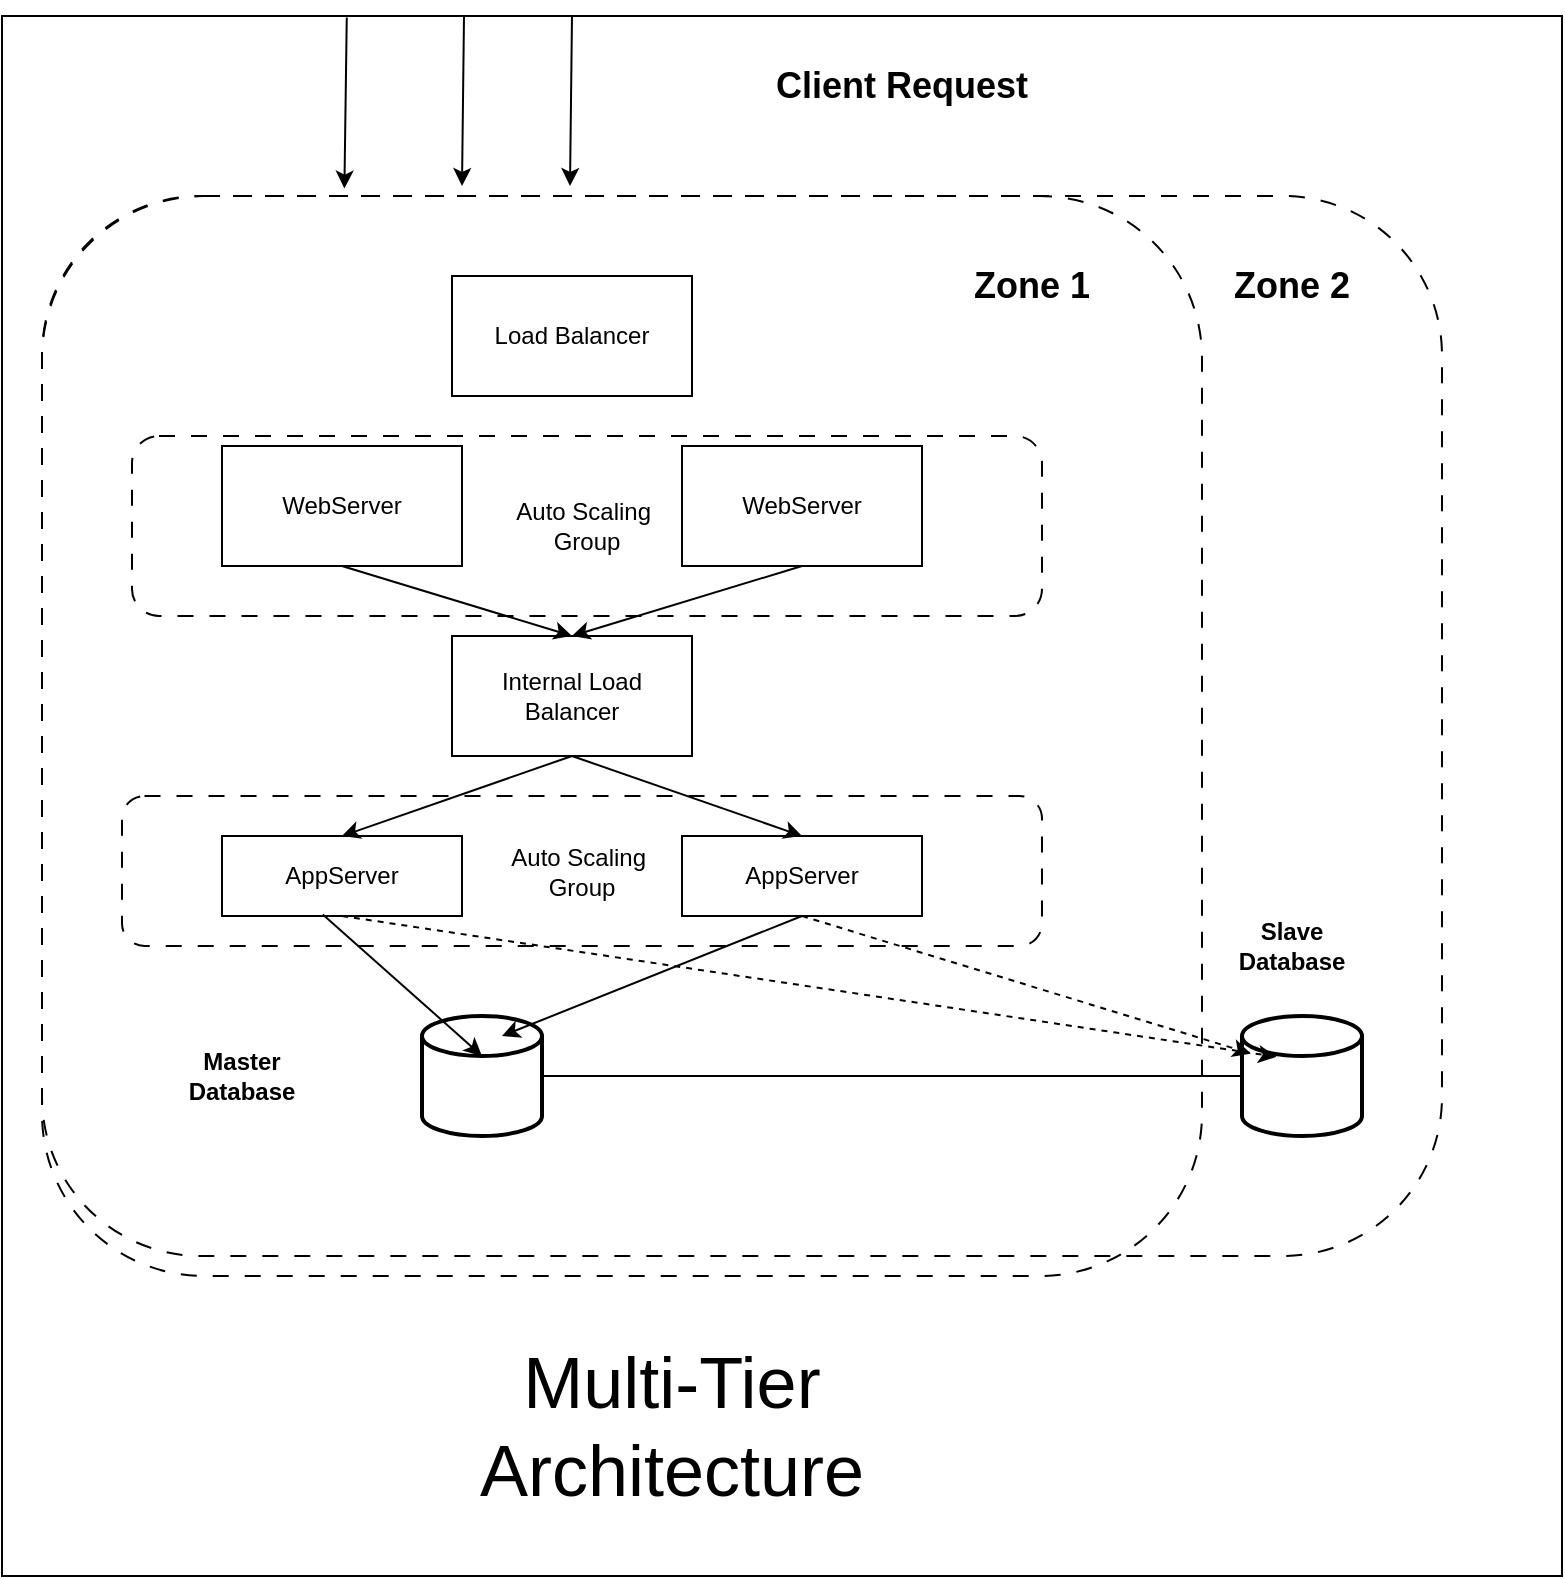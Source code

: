 <mxfile version="23.1.4" type="github">
  <diagram name="Page-1" id="MIyTKA4xxi_dN04De1B3">
    <mxGraphModel dx="1336" dy="1859" grid="1" gridSize="10" guides="1" tooltips="1" connect="1" arrows="1" fold="1" page="1" pageScale="1" pageWidth="850" pageHeight="1100" math="0" shadow="0">
      <root>
        <mxCell id="0" />
        <mxCell id="1" parent="0" />
        <mxCell id="zPS0sBL8yHwCP1qq9GcI-37" value="" style="whiteSpace=wrap;html=1;aspect=fixed;" vertex="1" parent="1">
          <mxGeometry x="140" width="780" height="780" as="geometry" />
        </mxCell>
        <mxCell id="zPS0sBL8yHwCP1qq9GcI-6" value="" style="rounded=1;whiteSpace=wrap;html=1;fillColor=none;dashed=1;dashPattern=8 8;" vertex="1" parent="1">
          <mxGeometry x="160" y="90" width="580" height="540" as="geometry" />
        </mxCell>
        <mxCell id="zPS0sBL8yHwCP1qq9GcI-5" value="&lt;div style=&quot;&quot;&gt;&lt;span style=&quot;background-color: initial;&quot;&gt;Auto Scaling&amp;nbsp;&lt;/span&gt;&lt;/div&gt;&lt;div style=&quot;&quot;&gt;&lt;span style=&quot;background-color: initial;&quot;&gt;Group&lt;/span&gt;&lt;/div&gt;" style="rounded=1;whiteSpace=wrap;html=1;fillColor=none;dashed=1;dashPattern=8 8;align=center;" vertex="1" parent="1">
          <mxGeometry x="205" y="210" width="455" height="90" as="geometry" />
        </mxCell>
        <mxCell id="zPS0sBL8yHwCP1qq9GcI-10" value="&lt;div style=&quot;border-color: var(--border-color);&quot;&gt;Auto Scaling&amp;nbsp;&lt;/div&gt;&lt;div style=&quot;border-color: var(--border-color);&quot;&gt;&lt;span style=&quot;border-color: var(--border-color); background-color: initial;&quot;&gt;Group&lt;/span&gt;&lt;/div&gt;" style="rounded=1;whiteSpace=wrap;html=1;fillColor=none;dashed=1;dashPattern=8 8;" vertex="1" parent="1">
          <mxGeometry x="200" y="390" width="460" height="75" as="geometry" />
        </mxCell>
        <mxCell id="zPS0sBL8yHwCP1qq9GcI-7" value="" style="rounded=1;whiteSpace=wrap;html=1;fillColor=none;dashed=1;dashPattern=8 8;" vertex="1" parent="1">
          <mxGeometry x="160" y="90" width="700" height="530" as="geometry" />
        </mxCell>
        <mxCell id="zPS0sBL8yHwCP1qq9GcI-18" value="" style="endArrow=none;html=1;rounded=0;exitX=1;exitY=0.5;exitDx=0;exitDy=0;exitPerimeter=0;" edge="1" parent="1" source="zPS0sBL8yHwCP1qq9GcI-12" target="zPS0sBL8yHwCP1qq9GcI-13">
          <mxGeometry width="50" height="50" relative="1" as="geometry">
            <mxPoint x="410" y="540" as="sourcePoint" />
            <mxPoint x="460" y="490" as="targetPoint" />
          </mxGeometry>
        </mxCell>
        <mxCell id="zPS0sBL8yHwCP1qq9GcI-1" value="Load Balancer" style="rounded=0;whiteSpace=wrap;html=1;" vertex="1" parent="1">
          <mxGeometry x="365" y="130" width="120" height="60" as="geometry" />
        </mxCell>
        <mxCell id="zPS0sBL8yHwCP1qq9GcI-2" value="Internal Load Balancer" style="rounded=0;whiteSpace=wrap;html=1;" vertex="1" parent="1">
          <mxGeometry x="365" y="310" width="120" height="60" as="geometry" />
        </mxCell>
        <mxCell id="zPS0sBL8yHwCP1qq9GcI-3" value="WebServer" style="rounded=0;whiteSpace=wrap;html=1;" vertex="1" parent="1">
          <mxGeometry x="480" y="215" width="120" height="60" as="geometry" />
        </mxCell>
        <mxCell id="zPS0sBL8yHwCP1qq9GcI-4" value="WebServer" style="rounded=0;whiteSpace=wrap;html=1;" vertex="1" parent="1">
          <mxGeometry x="250" y="215" width="120" height="60" as="geometry" />
        </mxCell>
        <mxCell id="zPS0sBL8yHwCP1qq9GcI-8" value="AppServer" style="rounded=0;whiteSpace=wrap;html=1;" vertex="1" parent="1">
          <mxGeometry x="250" y="410" width="120" height="40" as="geometry" />
        </mxCell>
        <mxCell id="zPS0sBL8yHwCP1qq9GcI-9" value="AppServer" style="rounded=0;whiteSpace=wrap;html=1;" vertex="1" parent="1">
          <mxGeometry x="480" y="410" width="120" height="40" as="geometry" />
        </mxCell>
        <mxCell id="zPS0sBL8yHwCP1qq9GcI-12" value="" style="strokeWidth=2;html=1;shape=mxgraph.flowchart.database;whiteSpace=wrap;" vertex="1" parent="1">
          <mxGeometry x="350" y="500" width="60" height="60" as="geometry" />
        </mxCell>
        <mxCell id="zPS0sBL8yHwCP1qq9GcI-13" value="" style="strokeWidth=2;html=1;shape=mxgraph.flowchart.database;whiteSpace=wrap;" vertex="1" parent="1">
          <mxGeometry x="760" y="500" width="60" height="60" as="geometry" />
        </mxCell>
        <mxCell id="zPS0sBL8yHwCP1qq9GcI-14" value="&lt;b&gt;Master Database&lt;/b&gt;" style="text;html=1;align=center;verticalAlign=middle;whiteSpace=wrap;rounded=0;" vertex="1" parent="1">
          <mxGeometry x="230" y="515" width="60" height="30" as="geometry" />
        </mxCell>
        <mxCell id="zPS0sBL8yHwCP1qq9GcI-15" value="&lt;span&gt;Slave Database&lt;/span&gt;" style="text;html=1;align=center;verticalAlign=middle;whiteSpace=wrap;rounded=0;fontStyle=1" vertex="1" parent="1">
          <mxGeometry x="755" y="450" width="60" height="30" as="geometry" />
        </mxCell>
        <mxCell id="zPS0sBL8yHwCP1qq9GcI-25" value="" style="endArrow=classic;html=1;rounded=0;exitX=0.5;exitY=1;exitDx=0;exitDy=0;entryX=0.5;entryY=0;entryDx=0;entryDy=0;entryPerimeter=0;" edge="1" parent="1" source="zPS0sBL8yHwCP1qq9GcI-9">
          <mxGeometry width="50" height="50" relative="1" as="geometry">
            <mxPoint x="320" y="460" as="sourcePoint" />
            <mxPoint x="390" y="510" as="targetPoint" />
            <Array as="points" />
          </mxGeometry>
        </mxCell>
        <mxCell id="zPS0sBL8yHwCP1qq9GcI-28" value="" style="endArrow=classic;html=1;rounded=0;exitX=0.42;exitY=0.98;exitDx=0;exitDy=0;entryX=0.5;entryY=0.333;entryDx=0;entryDy=0;entryPerimeter=0;exitPerimeter=0;" edge="1" parent="1" source="zPS0sBL8yHwCP1qq9GcI-8" target="zPS0sBL8yHwCP1qq9GcI-12">
          <mxGeometry width="50" height="50" relative="1" as="geometry">
            <mxPoint x="550" y="460" as="sourcePoint" />
            <mxPoint x="400" y="520" as="targetPoint" />
            <Array as="points" />
          </mxGeometry>
        </mxCell>
        <mxCell id="zPS0sBL8yHwCP1qq9GcI-29" value="" style="endArrow=classic;html=1;rounded=0;exitX=0.5;exitY=1;exitDx=0;exitDy=0;entryX=0.287;entryY=0.34;entryDx=0;entryDy=0;entryPerimeter=0;dashed=1;" edge="1" parent="1" source="zPS0sBL8yHwCP1qq9GcI-8" target="zPS0sBL8yHwCP1qq9GcI-13">
          <mxGeometry width="50" height="50" relative="1" as="geometry">
            <mxPoint x="310" y="459" as="sourcePoint" />
            <mxPoint x="390" y="530" as="targetPoint" />
            <Array as="points" />
          </mxGeometry>
        </mxCell>
        <mxCell id="zPS0sBL8yHwCP1qq9GcI-30" value="" style="endArrow=classic;html=1;rounded=0;exitX=0.5;exitY=1;exitDx=0;exitDy=0;entryX=0.073;entryY=0.313;entryDx=0;entryDy=0;entryPerimeter=0;dashed=1;" edge="1" parent="1" source="zPS0sBL8yHwCP1qq9GcI-9" target="zPS0sBL8yHwCP1qq9GcI-13">
          <mxGeometry width="50" height="50" relative="1" as="geometry">
            <mxPoint x="550" y="460" as="sourcePoint" />
            <mxPoint x="400" y="520" as="targetPoint" />
            <Array as="points" />
          </mxGeometry>
        </mxCell>
        <mxCell id="zPS0sBL8yHwCP1qq9GcI-31" value="" style="endArrow=classic;html=1;rounded=0;entryX=0.5;entryY=0;entryDx=0;entryDy=0;" edge="1" parent="1" target="zPS0sBL8yHwCP1qq9GcI-8">
          <mxGeometry width="50" height="50" relative="1" as="geometry">
            <mxPoint x="425" y="370" as="sourcePoint" />
            <mxPoint x="450" y="360" as="targetPoint" />
          </mxGeometry>
        </mxCell>
        <mxCell id="zPS0sBL8yHwCP1qq9GcI-32" value="" style="endArrow=classic;html=1;rounded=0;entryX=0.5;entryY=0;entryDx=0;entryDy=0;exitX=0.5;exitY=1;exitDx=0;exitDy=0;" edge="1" parent="1" source="zPS0sBL8yHwCP1qq9GcI-2" target="zPS0sBL8yHwCP1qq9GcI-9">
          <mxGeometry width="50" height="50" relative="1" as="geometry">
            <mxPoint x="429" y="382" as="sourcePoint" />
            <mxPoint x="320" y="420" as="targetPoint" />
          </mxGeometry>
        </mxCell>
        <mxCell id="zPS0sBL8yHwCP1qq9GcI-33" value="" style="endArrow=classic;html=1;rounded=0;exitX=0.5;exitY=1;exitDx=0;exitDy=0;entryX=0.5;entryY=0;entryDx=0;entryDy=0;" edge="1" parent="1" source="zPS0sBL8yHwCP1qq9GcI-4" target="zPS0sBL8yHwCP1qq9GcI-2">
          <mxGeometry width="50" height="50" relative="1" as="geometry">
            <mxPoint x="400" y="370" as="sourcePoint" />
            <mxPoint x="450" y="320" as="targetPoint" />
          </mxGeometry>
        </mxCell>
        <mxCell id="zPS0sBL8yHwCP1qq9GcI-34" value="" style="endArrow=classic;html=1;rounded=0;entryX=0.5;entryY=0;entryDx=0;entryDy=0;exitX=0.5;exitY=1;exitDx=0;exitDy=0;" edge="1" parent="1" source="zPS0sBL8yHwCP1qq9GcI-3" target="zPS0sBL8yHwCP1qq9GcI-2">
          <mxGeometry width="50" height="50" relative="1" as="geometry">
            <mxPoint x="320" y="285" as="sourcePoint" />
            <mxPoint x="435" y="320" as="targetPoint" />
          </mxGeometry>
        </mxCell>
        <mxCell id="zPS0sBL8yHwCP1qq9GcI-36" value="" style="endArrow=classic;html=1;rounded=0;exitX=0.221;exitY=0.001;exitDx=0;exitDy=0;exitPerimeter=0;entryX=0.216;entryY=-0.007;entryDx=0;entryDy=0;entryPerimeter=0;" edge="1" parent="1" source="zPS0sBL8yHwCP1qq9GcI-37" target="zPS0sBL8yHwCP1qq9GcI-7">
          <mxGeometry width="50" height="50" relative="1" as="geometry">
            <mxPoint x="316" y="-10" as="sourcePoint" />
            <mxPoint x="310" y="80" as="targetPoint" />
          </mxGeometry>
        </mxCell>
        <mxCell id="zPS0sBL8yHwCP1qq9GcI-38" value="" style="endArrow=classic;html=1;rounded=0;exitX=0.221;exitY=0.001;exitDx=0;exitDy=0;exitPerimeter=0;entryX=0.216;entryY=-0.007;entryDx=0;entryDy=0;entryPerimeter=0;" edge="1" parent="1">
          <mxGeometry width="50" height="50" relative="1" as="geometry">
            <mxPoint x="371" as="sourcePoint" />
            <mxPoint x="370" y="85" as="targetPoint" />
          </mxGeometry>
        </mxCell>
        <mxCell id="zPS0sBL8yHwCP1qq9GcI-39" value="" style="endArrow=classic;html=1;rounded=0;exitX=0.221;exitY=0.001;exitDx=0;exitDy=0;exitPerimeter=0;entryX=0.216;entryY=-0.007;entryDx=0;entryDy=0;entryPerimeter=0;" edge="1" parent="1">
          <mxGeometry width="50" height="50" relative="1" as="geometry">
            <mxPoint x="425" as="sourcePoint" />
            <mxPoint x="424" y="85" as="targetPoint" />
          </mxGeometry>
        </mxCell>
        <mxCell id="zPS0sBL8yHwCP1qq9GcI-40" value="Client Request&lt;br style=&quot;font-size: 18px;&quot;&gt;" style="text;html=1;align=center;verticalAlign=middle;whiteSpace=wrap;rounded=0;strokeWidth=2;fontSize=18;fontStyle=1" vertex="1" parent="1">
          <mxGeometry x="520" y="20" width="140" height="30" as="geometry" />
        </mxCell>
        <mxCell id="zPS0sBL8yHwCP1qq9GcI-41" value="Zone 1" style="text;html=1;align=center;verticalAlign=middle;whiteSpace=wrap;rounded=0;strokeWidth=2;fontSize=18;fontStyle=1" vertex="1" parent="1">
          <mxGeometry x="610" y="120" width="90" height="30" as="geometry" />
        </mxCell>
        <mxCell id="zPS0sBL8yHwCP1qq9GcI-42" value="Zone 2" style="text;html=1;align=center;verticalAlign=middle;whiteSpace=wrap;rounded=0;strokeWidth=2;fontSize=18;fontStyle=1" vertex="1" parent="1">
          <mxGeometry x="740" y="120" width="90" height="30" as="geometry" />
        </mxCell>
        <mxCell id="zPS0sBL8yHwCP1qq9GcI-43" value="Multi-Tier Architecture" style="text;html=1;align=center;verticalAlign=middle;whiteSpace=wrap;rounded=0;fontSize=36;" vertex="1" parent="1">
          <mxGeometry x="340" y="690" width="270" height="30" as="geometry" />
        </mxCell>
      </root>
    </mxGraphModel>
  </diagram>
</mxfile>
